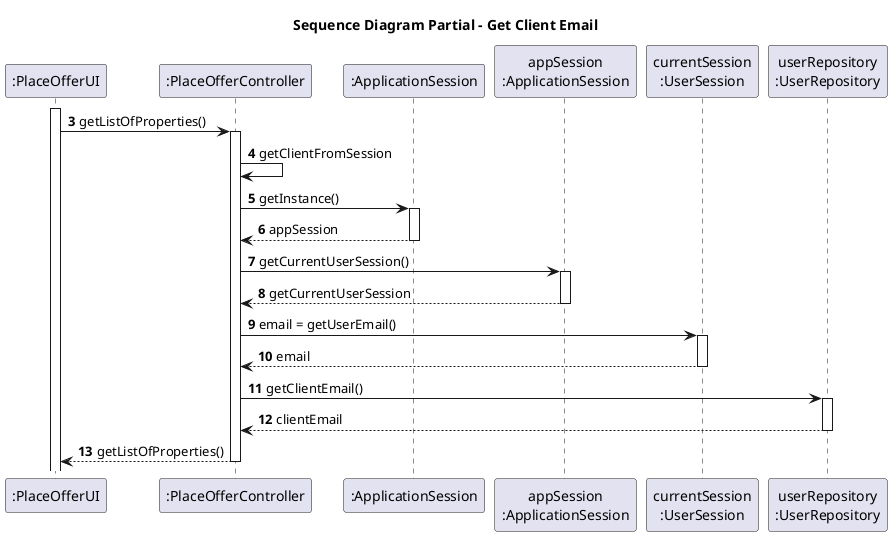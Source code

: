 @startuml

title Sequence Diagram Partial - Get Client Email

participant ":PlaceOfferUI" as System
participant ":PlaceOfferController" as Controller
participant ":ApplicationSession" as app
participant "appSession\n:ApplicationSession" as APP
participant "currentSession\n:UserSession" as User
participant "userRepository\n:UserRepository" as UserRepository

autonumber 3

activate System

System -> Controller : getListOfProperties()
activate Controller

Controller -> Controller : getClientFromSession

Controller -> app : getInstance()
activate app

app --> Controller: appSession
deactivate app

Controller -> APP: getCurrentUserSession()
activate APP

APP --> Controller : getCurrentUserSession
deactivate APP

Controller -> User : email = getUserEmail()
activate User

User --> Controller : email
deactivate User

Controller -> UserRepository : getClientEmail()
activate UserRepository

UserRepository --> Controller : clientEmail
deactivate UserRepository

Controller --> System : getListOfProperties()
deactivate Controller

@enduml